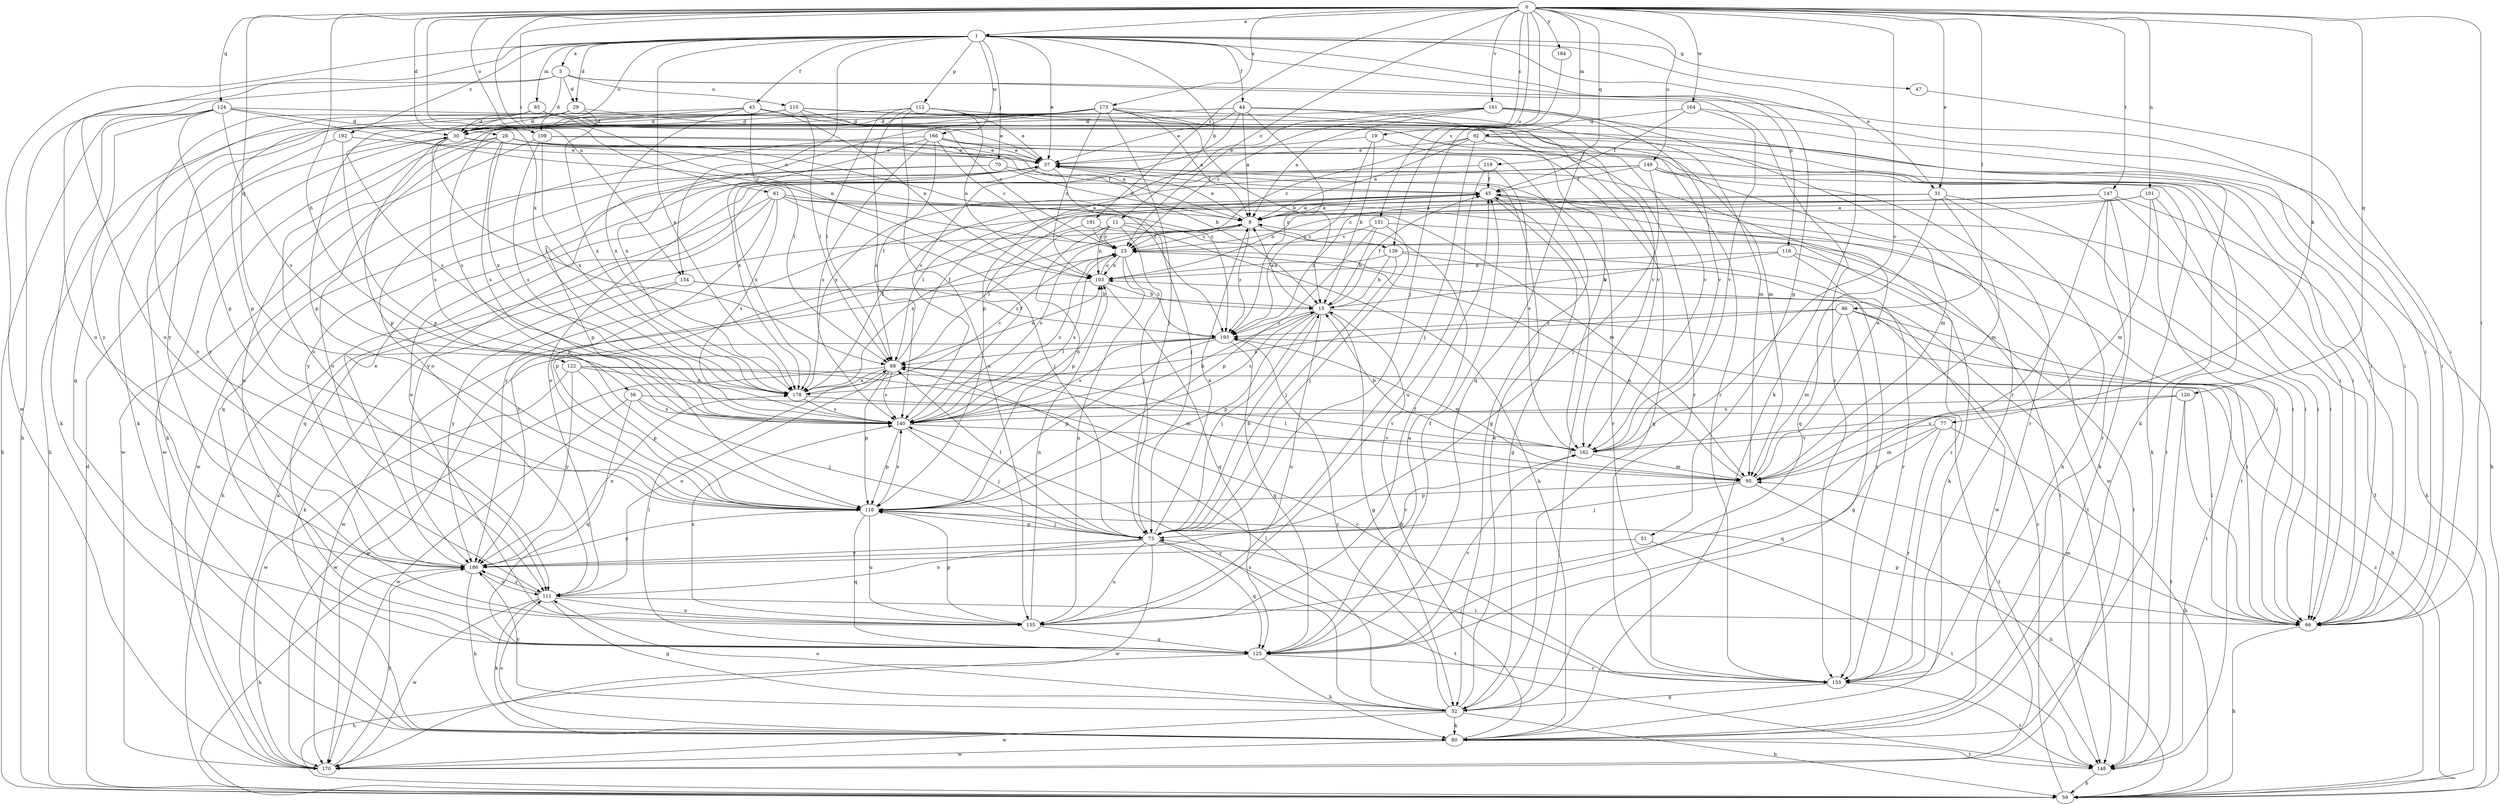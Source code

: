 strict digraph  {
0;
1;
5;
8;
11;
15;
19;
23;
28;
29;
30;
31;
37;
43;
44;
45;
47;
51;
52;
56;
59;
61;
66;
70;
73;
77;
80;
86;
88;
92;
93;
95;
101;
103;
109;
110;
111;
112;
116;
118;
119;
120;
122;
124;
125;
133;
139;
140;
147;
148;
149;
151;
154;
155;
161;
162;
164;
166;
170;
173;
178;
184;
186;
191;
192;
193;
0 -> 1  [label=a];
0 -> 19  [label=c];
0 -> 23  [label=c];
0 -> 28  [label=d];
0 -> 31  [label=e];
0 -> 56  [label=h];
0 -> 61  [label=i];
0 -> 66  [label=i];
0 -> 77  [label=k];
0 -> 86  [label=l];
0 -> 92  [label=m];
0 -> 101  [label=n];
0 -> 109  [label=o];
0 -> 119  [label=q];
0 -> 120  [label=q];
0 -> 122  [label=q];
0 -> 124  [label=q];
0 -> 139  [label=s];
0 -> 147  [label=t];
0 -> 149  [label=u];
0 -> 151  [label=u];
0 -> 154  [label=u];
0 -> 161  [label=v];
0 -> 162  [label=v];
0 -> 164  [label=w];
0 -> 173  [label=x];
0 -> 178  [label=x];
0 -> 184  [label=y];
0 -> 191  [label=z];
1 -> 5  [label=a];
1 -> 11  [label=b];
1 -> 29  [label=d];
1 -> 31  [label=e];
1 -> 37  [label=e];
1 -> 43  [label=f];
1 -> 44  [label=f];
1 -> 47  [label=g];
1 -> 51  [label=g];
1 -> 70  [label=j];
1 -> 80  [label=k];
1 -> 93  [label=m];
1 -> 109  [label=o];
1 -> 112  [label=p];
1 -> 116  [label=p];
1 -> 154  [label=u];
1 -> 155  [label=u];
1 -> 166  [label=w];
1 -> 170  [label=w];
1 -> 178  [label=x];
1 -> 192  [label=z];
5 -> 29  [label=d];
5 -> 30  [label=d];
5 -> 59  [label=h];
5 -> 66  [label=i];
5 -> 110  [label=o];
5 -> 111  [label=o];
5 -> 133  [label=r];
8 -> 23  [label=c];
8 -> 37  [label=e];
8 -> 139  [label=s];
8 -> 140  [label=s];
8 -> 178  [label=x];
8 -> 193  [label=z];
11 -> 23  [label=c];
11 -> 73  [label=j];
11 -> 80  [label=k];
11 -> 88  [label=l];
11 -> 103  [label=n];
11 -> 118  [label=p];
11 -> 133  [label=r];
15 -> 8  [label=a];
15 -> 45  [label=f];
15 -> 52  [label=g];
15 -> 59  [label=h];
15 -> 73  [label=j];
15 -> 118  [label=p];
15 -> 140  [label=s];
15 -> 155  [label=u];
15 -> 193  [label=z];
19 -> 15  [label=b];
19 -> 37  [label=e];
19 -> 52  [label=g];
19 -> 193  [label=z];
23 -> 103  [label=n];
23 -> 140  [label=s];
23 -> 148  [label=t];
23 -> 155  [label=u];
23 -> 186  [label=y];
23 -> 193  [label=z];
28 -> 15  [label=b];
28 -> 37  [label=e];
28 -> 66  [label=i];
28 -> 111  [label=o];
28 -> 140  [label=s];
28 -> 155  [label=u];
28 -> 178  [label=x];
28 -> 186  [label=y];
28 -> 193  [label=z];
29 -> 30  [label=d];
29 -> 140  [label=s];
29 -> 162  [label=v];
29 -> 178  [label=x];
30 -> 37  [label=e];
30 -> 88  [label=l];
30 -> 118  [label=p];
30 -> 140  [label=s];
30 -> 170  [label=w];
30 -> 193  [label=z];
31 -> 8  [label=a];
31 -> 66  [label=i];
31 -> 80  [label=k];
31 -> 95  [label=m];
31 -> 125  [label=q];
31 -> 193  [label=z];
37 -> 45  [label=f];
37 -> 73  [label=j];
37 -> 125  [label=q];
37 -> 133  [label=r];
37 -> 178  [label=x];
37 -> 186  [label=y];
43 -> 30  [label=d];
43 -> 37  [label=e];
43 -> 88  [label=l];
43 -> 103  [label=n];
43 -> 125  [label=q];
43 -> 178  [label=x];
44 -> 8  [label=a];
44 -> 30  [label=d];
44 -> 37  [label=e];
44 -> 111  [label=o];
44 -> 125  [label=q];
44 -> 140  [label=s];
44 -> 162  [label=v];
44 -> 193  [label=z];
45 -> 8  [label=a];
45 -> 52  [label=g];
45 -> 66  [label=i];
45 -> 88  [label=l];
45 -> 170  [label=w];
47 -> 66  [label=i];
51 -> 148  [label=t];
51 -> 186  [label=y];
52 -> 37  [label=e];
52 -> 45  [label=f];
52 -> 59  [label=h];
52 -> 80  [label=k];
52 -> 88  [label=l];
52 -> 111  [label=o];
52 -> 140  [label=s];
52 -> 170  [label=w];
52 -> 186  [label=y];
52 -> 193  [label=z];
56 -> 73  [label=j];
56 -> 125  [label=q];
56 -> 140  [label=s];
56 -> 162  [label=v];
56 -> 170  [label=w];
59 -> 23  [label=c];
59 -> 30  [label=d];
59 -> 45  [label=f];
59 -> 193  [label=z];
61 -> 8  [label=a];
61 -> 59  [label=h];
61 -> 66  [label=i];
61 -> 73  [label=j];
61 -> 95  [label=m];
61 -> 118  [label=p];
61 -> 125  [label=q];
61 -> 140  [label=s];
66 -> 59  [label=h];
66 -> 88  [label=l];
66 -> 95  [label=m];
66 -> 118  [label=p];
70 -> 8  [label=a];
70 -> 45  [label=f];
70 -> 118  [label=p];
70 -> 170  [label=w];
73 -> 8  [label=a];
73 -> 15  [label=b];
73 -> 88  [label=l];
73 -> 111  [label=o];
73 -> 118  [label=p];
73 -> 125  [label=q];
73 -> 148  [label=t];
73 -> 155  [label=u];
73 -> 170  [label=w];
73 -> 186  [label=y];
77 -> 59  [label=h];
77 -> 95  [label=m];
77 -> 125  [label=q];
77 -> 133  [label=r];
77 -> 162  [label=v];
80 -> 15  [label=b];
80 -> 111  [label=o];
80 -> 148  [label=t];
80 -> 170  [label=w];
86 -> 52  [label=g];
86 -> 66  [label=i];
86 -> 95  [label=m];
86 -> 148  [label=t];
86 -> 178  [label=x];
86 -> 193  [label=z];
88 -> 45  [label=f];
88 -> 103  [label=n];
88 -> 111  [label=o];
88 -> 118  [label=p];
88 -> 140  [label=s];
88 -> 170  [label=w];
88 -> 178  [label=x];
92 -> 8  [label=a];
92 -> 23  [label=c];
92 -> 37  [label=e];
92 -> 59  [label=h];
92 -> 66  [label=i];
92 -> 73  [label=j];
92 -> 148  [label=t];
93 -> 23  [label=c];
93 -> 30  [label=d];
93 -> 103  [label=n];
93 -> 111  [label=o];
93 -> 118  [label=p];
93 -> 133  [label=r];
95 -> 37  [label=e];
95 -> 59  [label=h];
95 -> 73  [label=j];
95 -> 88  [label=l];
95 -> 103  [label=n];
95 -> 118  [label=p];
101 -> 8  [label=a];
101 -> 23  [label=c];
101 -> 66  [label=i];
101 -> 95  [label=m];
101 -> 148  [label=t];
103 -> 15  [label=b];
103 -> 23  [label=c];
103 -> 125  [label=q];
103 -> 170  [label=w];
109 -> 8  [label=a];
109 -> 37  [label=e];
109 -> 140  [label=s];
109 -> 170  [label=w];
109 -> 178  [label=x];
110 -> 30  [label=d];
110 -> 66  [label=i];
110 -> 88  [label=l];
110 -> 95  [label=m];
110 -> 118  [label=p];
110 -> 162  [label=v];
110 -> 186  [label=y];
111 -> 52  [label=g];
111 -> 66  [label=i];
111 -> 80  [label=k];
111 -> 155  [label=u];
111 -> 170  [label=w];
111 -> 186  [label=y];
112 -> 30  [label=d];
112 -> 37  [label=e];
112 -> 88  [label=l];
112 -> 103  [label=n];
112 -> 133  [label=r];
112 -> 140  [label=s];
112 -> 155  [label=u];
116 -> 15  [label=b];
116 -> 103  [label=n];
116 -> 133  [label=r];
116 -> 148  [label=t];
118 -> 73  [label=j];
118 -> 125  [label=q];
118 -> 140  [label=s];
118 -> 155  [label=u];
118 -> 186  [label=y];
119 -> 45  [label=f];
119 -> 111  [label=o];
119 -> 155  [label=u];
119 -> 162  [label=v];
120 -> 66  [label=i];
120 -> 140  [label=s];
120 -> 148  [label=t];
120 -> 162  [label=v];
122 -> 95  [label=m];
122 -> 118  [label=p];
122 -> 133  [label=r];
122 -> 170  [label=w];
122 -> 178  [label=x];
122 -> 186  [label=y];
124 -> 23  [label=c];
124 -> 30  [label=d];
124 -> 59  [label=h];
124 -> 66  [label=i];
124 -> 80  [label=k];
124 -> 118  [label=p];
124 -> 140  [label=s];
124 -> 186  [label=y];
125 -> 8  [label=a];
125 -> 45  [label=f];
125 -> 59  [label=h];
125 -> 80  [label=k];
125 -> 88  [label=l];
125 -> 133  [label=r];
125 -> 162  [label=v];
133 -> 52  [label=g];
133 -> 73  [label=j];
133 -> 148  [label=t];
139 -> 15  [label=b];
139 -> 73  [label=j];
139 -> 103  [label=n];
139 -> 133  [label=r];
139 -> 170  [label=w];
140 -> 15  [label=b];
140 -> 23  [label=c];
140 -> 45  [label=f];
140 -> 73  [label=j];
140 -> 103  [label=n];
140 -> 118  [label=p];
140 -> 162  [label=v];
147 -> 8  [label=a];
147 -> 59  [label=h];
147 -> 66  [label=i];
147 -> 80  [label=k];
147 -> 103  [label=n];
147 -> 133  [label=r];
147 -> 155  [label=u];
147 -> 186  [label=y];
148 -> 59  [label=h];
149 -> 45  [label=f];
149 -> 73  [label=j];
149 -> 80  [label=k];
149 -> 95  [label=m];
149 -> 133  [label=r];
149 -> 178  [label=x];
149 -> 186  [label=y];
151 -> 15  [label=b];
151 -> 23  [label=c];
151 -> 73  [label=j];
151 -> 80  [label=k];
151 -> 118  [label=p];
154 -> 15  [label=b];
154 -> 80  [label=k];
154 -> 186  [label=y];
154 -> 193  [label=z];
155 -> 37  [label=e];
155 -> 45  [label=f];
155 -> 103  [label=n];
155 -> 118  [label=p];
155 -> 125  [label=q];
155 -> 140  [label=s];
161 -> 8  [label=a];
161 -> 23  [label=c];
161 -> 30  [label=d];
161 -> 80  [label=k];
161 -> 118  [label=p];
161 -> 133  [label=r];
161 -> 162  [label=v];
162 -> 15  [label=b];
162 -> 95  [label=m];
164 -> 30  [label=d];
164 -> 45  [label=f];
164 -> 66  [label=i];
164 -> 162  [label=v];
166 -> 23  [label=c];
166 -> 37  [label=e];
166 -> 52  [label=g];
166 -> 66  [label=i];
166 -> 88  [label=l];
166 -> 111  [label=o];
166 -> 140  [label=s];
166 -> 178  [label=x];
170 -> 8  [label=a];
170 -> 186  [label=y];
173 -> 8  [label=a];
173 -> 15  [label=b];
173 -> 30  [label=d];
173 -> 59  [label=h];
173 -> 73  [label=j];
173 -> 80  [label=k];
173 -> 95  [label=m];
173 -> 103  [label=n];
173 -> 140  [label=s];
173 -> 162  [label=v];
173 -> 178  [label=x];
178 -> 23  [label=c];
178 -> 45  [label=f];
178 -> 140  [label=s];
178 -> 148  [label=t];
184 -> 73  [label=j];
186 -> 37  [label=e];
186 -> 59  [label=h];
186 -> 80  [label=k];
186 -> 111  [label=o];
186 -> 162  [label=v];
186 -> 178  [label=x];
191 -> 23  [label=c];
191 -> 118  [label=p];
191 -> 148  [label=t];
192 -> 37  [label=e];
192 -> 80  [label=k];
192 -> 118  [label=p];
193 -> 88  [label=l];
193 -> 95  [label=m];
193 -> 118  [label=p];
193 -> 125  [label=q];
193 -> 140  [label=s];
193 -> 170  [label=w];
}
